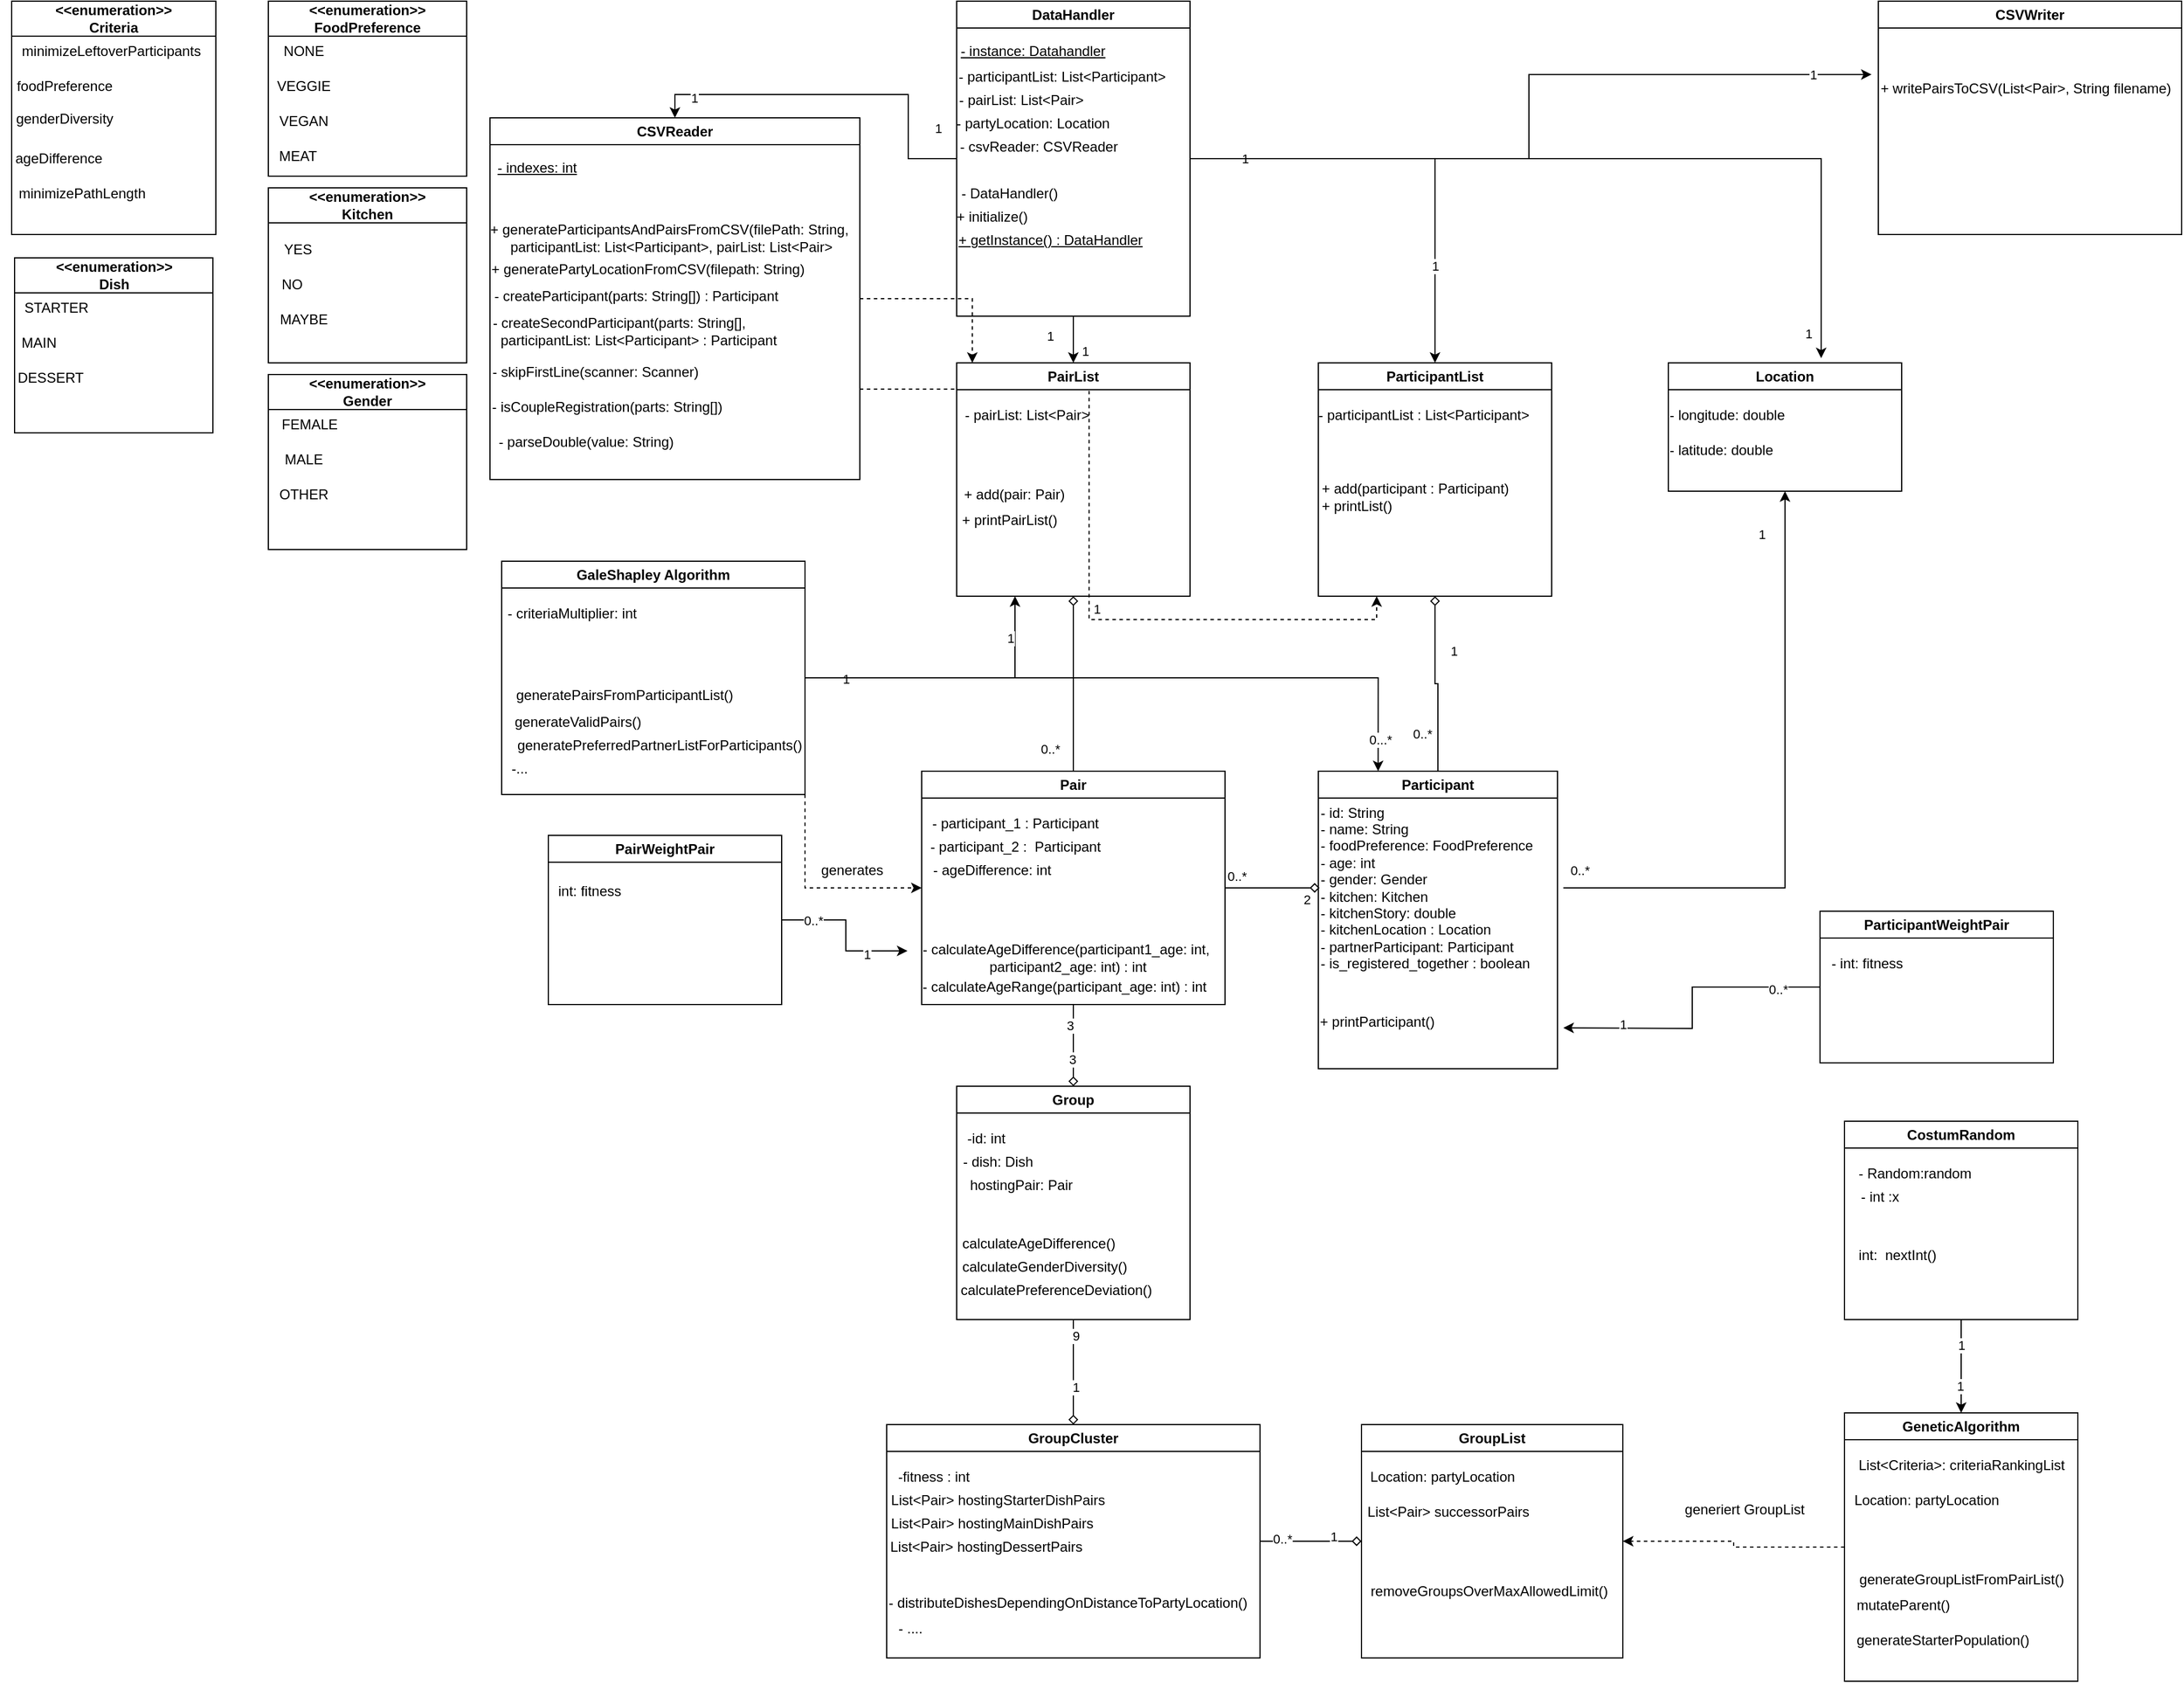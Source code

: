 <mxfile version="24.5.3" type="device">
  <diagram id="C5RBs43oDa-KdzZeNtuy" name="Page-1">
    <mxGraphModel dx="2049" dy="704" grid="1" gridSize="10" guides="1" tooltips="1" connect="1" arrows="1" fold="1" page="1" pageScale="1" pageWidth="827" pageHeight="1169" math="0" shadow="0">
      <root>
        <mxCell id="WIyWlLk6GJQsqaUBKTNV-0" />
        <mxCell id="WIyWlLk6GJQsqaUBKTNV-1" parent="WIyWlLk6GJQsqaUBKTNV-0" />
        <mxCell id="_ekgkGp87BAl5CXOvQ5F-0" value="&amp;lt;&amp;lt;enumeration&amp;gt;&amp;gt;&lt;div&gt;FoodPreference&lt;/div&gt;" style="swimlane;whiteSpace=wrap;html=1;startSize=30;" parent="WIyWlLk6GJQsqaUBKTNV-1" vertex="1">
          <mxGeometry x="-310" y="10" width="170" height="150" as="geometry" />
        </mxCell>
        <mxCell id="_ekgkGp87BAl5CXOvQ5F-3" value="NONE" style="text;html=1;align=center;verticalAlign=middle;resizable=0;points=[];autosize=1;strokeColor=none;fillColor=none;" parent="_ekgkGp87BAl5CXOvQ5F-0" vertex="1">
          <mxGeometry y="28" width="60" height="30" as="geometry" />
        </mxCell>
        <mxCell id="_ekgkGp87BAl5CXOvQ5F-4" value="VEGGIE" style="text;html=1;align=center;verticalAlign=middle;resizable=0;points=[];autosize=1;strokeColor=none;fillColor=none;" parent="_ekgkGp87BAl5CXOvQ5F-0" vertex="1">
          <mxGeometry x="-5" y="58" width="70" height="30" as="geometry" />
        </mxCell>
        <mxCell id="_ekgkGp87BAl5CXOvQ5F-5" value="VEGAN" style="text;html=1;align=center;verticalAlign=middle;resizable=0;points=[];autosize=1;strokeColor=none;fillColor=none;" parent="_ekgkGp87BAl5CXOvQ5F-0" vertex="1">
          <mxGeometry x="-5" y="88" width="70" height="30" as="geometry" />
        </mxCell>
        <mxCell id="_ekgkGp87BAl5CXOvQ5F-6" value="MEAT" style="text;html=1;align=center;verticalAlign=middle;resizable=0;points=[];autosize=1;strokeColor=none;fillColor=none;" parent="_ekgkGp87BAl5CXOvQ5F-0" vertex="1">
          <mxGeometry x="-5" y="118" width="60" height="30" as="geometry" />
        </mxCell>
        <mxCell id="_ekgkGp87BAl5CXOvQ5F-1" value="&amp;lt;&amp;lt;enumeration&amp;gt;&amp;gt;&lt;div&gt;Gender&lt;/div&gt;" style="swimlane;whiteSpace=wrap;html=1;startSize=30;" parent="WIyWlLk6GJQsqaUBKTNV-1" vertex="1">
          <mxGeometry x="-310" y="330" width="170" height="150" as="geometry" />
        </mxCell>
        <mxCell id="_ekgkGp87BAl5CXOvQ5F-7" value="FEMALE" style="text;html=1;align=center;verticalAlign=middle;resizable=0;points=[];autosize=1;strokeColor=none;fillColor=none;" parent="_ekgkGp87BAl5CXOvQ5F-1" vertex="1">
          <mxGeometry y="28" width="70" height="30" as="geometry" />
        </mxCell>
        <mxCell id="_ekgkGp87BAl5CXOvQ5F-8" value="MALE" style="text;html=1;align=center;verticalAlign=middle;resizable=0;points=[];autosize=1;strokeColor=none;fillColor=none;" parent="_ekgkGp87BAl5CXOvQ5F-1" vertex="1">
          <mxGeometry y="58" width="60" height="30" as="geometry" />
        </mxCell>
        <mxCell id="_ekgkGp87BAl5CXOvQ5F-9" value="OTHER" style="text;html=1;align=center;verticalAlign=middle;resizable=0;points=[];autosize=1;strokeColor=none;fillColor=none;" parent="_ekgkGp87BAl5CXOvQ5F-1" vertex="1">
          <mxGeometry x="-5" y="88" width="70" height="30" as="geometry" />
        </mxCell>
        <mxCell id="_ekgkGp87BAl5CXOvQ5F-2" value="&amp;lt;&amp;lt;enumeration&amp;gt;&amp;gt;&lt;div&gt;Kitchen&lt;/div&gt;" style="swimlane;whiteSpace=wrap;html=1;startSize=30;" parent="WIyWlLk6GJQsqaUBKTNV-1" vertex="1">
          <mxGeometry x="-310" y="170" width="170" height="150" as="geometry" />
        </mxCell>
        <mxCell id="_ekgkGp87BAl5CXOvQ5F-12" value="MAYBE" style="text;html=1;align=center;verticalAlign=middle;resizable=0;points=[];autosize=1;strokeColor=none;fillColor=none;" parent="_ekgkGp87BAl5CXOvQ5F-2" vertex="1">
          <mxGeometry y="98" width="60" height="30" as="geometry" />
        </mxCell>
        <mxCell id="_ekgkGp87BAl5CXOvQ5F-10" value="YES" style="text;html=1;align=center;verticalAlign=middle;resizable=0;points=[];autosize=1;strokeColor=none;fillColor=none;" parent="_ekgkGp87BAl5CXOvQ5F-2" vertex="1">
          <mxGeometry y="38" width="50" height="30" as="geometry" />
        </mxCell>
        <mxCell id="_ekgkGp87BAl5CXOvQ5F-11" value="NO" style="text;html=1;align=center;verticalAlign=middle;resizable=0;points=[];autosize=1;strokeColor=none;fillColor=none;" parent="_ekgkGp87BAl5CXOvQ5F-2" vertex="1">
          <mxGeometry y="68" width="40" height="30" as="geometry" />
        </mxCell>
        <mxCell id="_ekgkGp87BAl5CXOvQ5F-67" style="edgeStyle=orthogonalEdgeStyle;rounded=0;orthogonalLoop=1;jettySize=auto;html=1;" parent="WIyWlLk6GJQsqaUBKTNV-1" source="_ekgkGp87BAl5CXOvQ5F-13" target="_ekgkGp87BAl5CXOvQ5F-57" edge="1">
          <mxGeometry relative="1" as="geometry" />
        </mxCell>
        <mxCell id="_ekgkGp87BAl5CXOvQ5F-71" value="1" style="edgeLabel;html=1;align=center;verticalAlign=middle;resizable=0;points=[];" parent="_ekgkGp87BAl5CXOvQ5F-67" vertex="1" connectable="0">
          <mxGeometry x="-0.757" relative="1" as="geometry">
            <mxPoint as="offset" />
          </mxGeometry>
        </mxCell>
        <mxCell id="_ekgkGp87BAl5CXOvQ5F-72" value="1" style="edgeLabel;html=1;align=center;verticalAlign=middle;resizable=0;points=[];" parent="_ekgkGp87BAl5CXOvQ5F-67" vertex="1" connectable="0">
          <mxGeometry x="0.568" relative="1" as="geometry">
            <mxPoint as="offset" />
          </mxGeometry>
        </mxCell>
        <mxCell id="_ekgkGp87BAl5CXOvQ5F-68" style="edgeStyle=orthogonalEdgeStyle;rounded=0;orthogonalLoop=1;jettySize=auto;html=1;" parent="WIyWlLk6GJQsqaUBKTNV-1" source="_ekgkGp87BAl5CXOvQ5F-13" target="_ekgkGp87BAl5CXOvQ5F-49" edge="1">
          <mxGeometry relative="1" as="geometry" />
        </mxCell>
        <mxCell id="_ekgkGp87BAl5CXOvQ5F-69" value="1" style="edgeLabel;html=1;align=center;verticalAlign=middle;resizable=0;points=[];" parent="_ekgkGp87BAl5CXOvQ5F-68" vertex="1" connectable="0">
          <mxGeometry x="0.792" relative="1" as="geometry">
            <mxPoint x="10" y="-6" as="offset" />
          </mxGeometry>
        </mxCell>
        <mxCell id="_ekgkGp87BAl5CXOvQ5F-70" value="1" style="edgeLabel;html=1;align=center;verticalAlign=middle;resizable=0;points=[];" parent="_ekgkGp87BAl5CXOvQ5F-68" vertex="1" connectable="0">
          <mxGeometry x="-0.853" y="-1" relative="1" as="geometry">
            <mxPoint x="-19" y="14" as="offset" />
          </mxGeometry>
        </mxCell>
        <mxCell id="_ekgkGp87BAl5CXOvQ5F-13" value="DataHandler" style="swimlane;whiteSpace=wrap;html=1;swimlaneLine=1;" parent="WIyWlLk6GJQsqaUBKTNV-1" vertex="1">
          <mxGeometry x="280" y="10" width="200" height="270" as="geometry">
            <mxRectangle x="280" y="10" width="110" height="30" as="alternateBounds" />
          </mxGeometry>
        </mxCell>
        <mxCell id="_ekgkGp87BAl5CXOvQ5F-14" value="&lt;u&gt;- instance: Datahandler&lt;/u&gt;" style="text;html=1;align=center;verticalAlign=middle;resizable=0;points=[];autosize=1;strokeColor=none;fillColor=none;" parent="_ekgkGp87BAl5CXOvQ5F-13" vertex="1">
          <mxGeometry x="-10" y="28" width="150" height="30" as="geometry" />
        </mxCell>
        <mxCell id="_ekgkGp87BAl5CXOvQ5F-15" value="- participantList: List&amp;lt;Participant&amp;gt;" style="text;html=1;align=center;verticalAlign=middle;resizable=0;points=[];autosize=1;strokeColor=none;fillColor=none;" parent="_ekgkGp87BAl5CXOvQ5F-13" vertex="1">
          <mxGeometry x="-10" y="50" width="200" height="30" as="geometry" />
        </mxCell>
        <mxCell id="_ekgkGp87BAl5CXOvQ5F-16" value="- pairList: List&amp;lt;Pair&amp;gt;" style="text;html=1;align=center;verticalAlign=middle;resizable=0;points=[];autosize=1;strokeColor=none;fillColor=none;" parent="_ekgkGp87BAl5CXOvQ5F-13" vertex="1">
          <mxGeometry x="-10" y="70" width="130" height="30" as="geometry" />
        </mxCell>
        <mxCell id="_ekgkGp87BAl5CXOvQ5F-17" value="- partyLocation: Location" style="text;html=1;align=center;verticalAlign=middle;resizable=0;points=[];autosize=1;strokeColor=none;fillColor=none;" parent="_ekgkGp87BAl5CXOvQ5F-13" vertex="1">
          <mxGeometry x="-10" y="90" width="150" height="30" as="geometry" />
        </mxCell>
        <mxCell id="_ekgkGp87BAl5CXOvQ5F-18" value="- csvReader: CSVReader" style="text;html=1;align=center;verticalAlign=middle;resizable=0;points=[];autosize=1;strokeColor=none;fillColor=none;" parent="_ekgkGp87BAl5CXOvQ5F-13" vertex="1">
          <mxGeometry x="-10" y="110" width="160" height="30" as="geometry" />
        </mxCell>
        <mxCell id="_ekgkGp87BAl5CXOvQ5F-22" value="- DataHandler()" style="text;html=1;align=center;verticalAlign=middle;resizable=0;points=[];autosize=1;strokeColor=none;fillColor=none;" parent="_ekgkGp87BAl5CXOvQ5F-13" vertex="1">
          <mxGeometry x="-10" y="150" width="110" height="30" as="geometry" />
        </mxCell>
        <mxCell id="_ekgkGp87BAl5CXOvQ5F-23" value="+ initialize()" style="text;html=1;align=center;verticalAlign=middle;resizable=0;points=[];autosize=1;strokeColor=none;fillColor=none;" parent="_ekgkGp87BAl5CXOvQ5F-13" vertex="1">
          <mxGeometry x="-10" y="170" width="80" height="30" as="geometry" />
        </mxCell>
        <mxCell id="_ekgkGp87BAl5CXOvQ5F-24" value="&lt;u&gt;+ getInstance() : DataHandler&lt;/u&gt;" style="text;html=1;align=center;verticalAlign=middle;resizable=0;points=[];autosize=1;strokeColor=none;fillColor=none;" parent="_ekgkGp87BAl5CXOvQ5F-13" vertex="1">
          <mxGeometry x="-10" y="190" width="180" height="30" as="geometry" />
        </mxCell>
        <mxCell id="_ekgkGp87BAl5CXOvQ5F-102" style="edgeStyle=orthogonalEdgeStyle;rounded=0;orthogonalLoop=1;jettySize=auto;html=1;exitX=1;exitY=0.75;exitDx=0;exitDy=0;entryX=0.25;entryY=1;entryDx=0;entryDy=0;dashed=1;" parent="WIyWlLk6GJQsqaUBKTNV-1" source="_ekgkGp87BAl5CXOvQ5F-29" target="_ekgkGp87BAl5CXOvQ5F-57" edge="1">
          <mxGeometry relative="1" as="geometry" />
        </mxCell>
        <mxCell id="_ekgkGp87BAl5CXOvQ5F-29" value="CSVReader" style="swimlane;whiteSpace=wrap;html=1;" parent="WIyWlLk6GJQsqaUBKTNV-1" vertex="1">
          <mxGeometry x="-120" y="110" width="317" height="310" as="geometry" />
        </mxCell>
        <mxCell id="_ekgkGp87BAl5CXOvQ5F-30" value="&lt;u&gt;- indexes: int&lt;/u&gt;" style="text;html=1;align=center;verticalAlign=middle;resizable=0;points=[];autosize=1;strokeColor=none;fillColor=none;" parent="_ekgkGp87BAl5CXOvQ5F-29" vertex="1">
          <mxGeometry x="-5" y="28" width="90" height="30" as="geometry" />
        </mxCell>
        <mxCell id="_ekgkGp87BAl5CXOvQ5F-32" value="+ generateParticipantsAndPairsFromCSV(filePath: String,&amp;nbsp;&lt;div&gt;participantList: List&amp;lt;Participant&amp;gt;, pairList: List&amp;lt;Pair&amp;gt;&lt;/div&gt;" style="text;html=1;align=center;verticalAlign=middle;resizable=0;points=[];autosize=1;strokeColor=none;fillColor=none;" parent="_ekgkGp87BAl5CXOvQ5F-29" vertex="1">
          <mxGeometry x="-10" y="83" width="330" height="40" as="geometry" />
        </mxCell>
        <mxCell id="_ekgkGp87BAl5CXOvQ5F-33" value="+ generatePartyLocationFromCSV(filepath: String)" style="text;html=1;align=center;verticalAlign=middle;resizable=0;points=[];autosize=1;strokeColor=none;fillColor=none;" parent="_ekgkGp87BAl5CXOvQ5F-29" vertex="1">
          <mxGeometry x="-10" y="115" width="290" height="30" as="geometry" />
        </mxCell>
        <mxCell id="_ekgkGp87BAl5CXOvQ5F-34" value="- createParticipant(parts: String[]) : Participant" style="text;html=1;align=center;verticalAlign=middle;resizable=0;points=[];autosize=1;strokeColor=none;fillColor=none;" parent="_ekgkGp87BAl5CXOvQ5F-29" vertex="1">
          <mxGeometry x="-10" y="137.5" width="270" height="30" as="geometry" />
        </mxCell>
        <mxCell id="_ekgkGp87BAl5CXOvQ5F-35" value="- createSecondParticipant(parts: String[],&amp;nbsp;&lt;div&gt;&amp;nbsp; &amp;nbsp; &amp;nbsp; &amp;nbsp; &amp;nbsp;participantList: List&amp;lt;Participant&amp;gt; : Participant&lt;/div&gt;" style="text;html=1;align=center;verticalAlign=middle;resizable=0;points=[];autosize=1;strokeColor=none;fillColor=none;" parent="_ekgkGp87BAl5CXOvQ5F-29" vertex="1">
          <mxGeometry x="-33" y="162.5" width="290" height="40" as="geometry" />
        </mxCell>
        <mxCell id="_ekgkGp87BAl5CXOvQ5F-37" value="- skipFirstLine(scanner: Scanner)" style="text;html=1;align=center;verticalAlign=middle;resizable=0;points=[];autosize=1;strokeColor=none;fillColor=none;" parent="_ekgkGp87BAl5CXOvQ5F-29" vertex="1">
          <mxGeometry x="-10" y="202.5" width="200" height="30" as="geometry" />
        </mxCell>
        <mxCell id="_ekgkGp87BAl5CXOvQ5F-38" value="- isCoupleRegistration(parts: String[])" style="text;html=1;align=center;verticalAlign=middle;resizable=0;points=[];autosize=1;strokeColor=none;fillColor=none;" parent="_ekgkGp87BAl5CXOvQ5F-29" vertex="1">
          <mxGeometry x="-10" y="232.5" width="220" height="30" as="geometry" />
        </mxCell>
        <mxCell id="_ekgkGp87BAl5CXOvQ5F-39" value="- parseDouble(value: String)" style="text;html=1;align=center;verticalAlign=middle;resizable=0;points=[];autosize=1;strokeColor=none;fillColor=none;" parent="_ekgkGp87BAl5CXOvQ5F-29" vertex="1">
          <mxGeometry x="-3" y="262.5" width="170" height="30" as="geometry" />
        </mxCell>
        <mxCell id="_ekgkGp87BAl5CXOvQ5F-40" value="Location" style="swimlane;whiteSpace=wrap;html=1;" parent="WIyWlLk6GJQsqaUBKTNV-1" vertex="1">
          <mxGeometry x="890" y="320" width="200" height="110" as="geometry" />
        </mxCell>
        <mxCell id="_ekgkGp87BAl5CXOvQ5F-41" value="- longitude: double" style="text;html=1;align=center;verticalAlign=middle;resizable=0;points=[];autosize=1;strokeColor=none;fillColor=none;" parent="_ekgkGp87BAl5CXOvQ5F-40" vertex="1">
          <mxGeometry x="-10" y="30" width="120" height="30" as="geometry" />
        </mxCell>
        <mxCell id="_ekgkGp87BAl5CXOvQ5F-42" value="- latitude: double" style="text;html=1;align=center;verticalAlign=middle;resizable=0;points=[];autosize=1;strokeColor=none;fillColor=none;" parent="_ekgkGp87BAl5CXOvQ5F-40" vertex="1">
          <mxGeometry x="-10" y="60" width="110" height="30" as="geometry" />
        </mxCell>
        <mxCell id="_ekgkGp87BAl5CXOvQ5F-74" style="edgeStyle=orthogonalEdgeStyle;rounded=0;orthogonalLoop=1;jettySize=auto;html=1;endArrow=diamond;endFill=0;entryX=0.5;entryY=1;entryDx=0;entryDy=0;" parent="WIyWlLk6GJQsqaUBKTNV-1" source="_ekgkGp87BAl5CXOvQ5F-43" target="_ekgkGp87BAl5CXOvQ5F-49" edge="1">
          <mxGeometry relative="1" as="geometry">
            <mxPoint x="720" y="520" as="targetPoint" />
          </mxGeometry>
        </mxCell>
        <mxCell id="_ekgkGp87BAl5CXOvQ5F-77" value="0..*" style="edgeLabel;html=1;align=center;verticalAlign=middle;resizable=0;points=[];" parent="_ekgkGp87BAl5CXOvQ5F-74" vertex="1" connectable="0">
          <mxGeometry x="-0.457" relative="1" as="geometry">
            <mxPoint x="-20" y="21" as="offset" />
          </mxGeometry>
        </mxCell>
        <mxCell id="_ekgkGp87BAl5CXOvQ5F-78" value="1" style="edgeLabel;html=1;align=center;verticalAlign=middle;resizable=0;points=[];" parent="_ekgkGp87BAl5CXOvQ5F-74" vertex="1" connectable="0">
          <mxGeometry x="0.409" y="1" relative="1" as="geometry">
            <mxPoint x="21" y="-34" as="offset" />
          </mxGeometry>
        </mxCell>
        <mxCell id="wL7Daa5v15Yjwy9-JlTE-34" style="edgeStyle=orthogonalEdgeStyle;rounded=0;orthogonalLoop=1;jettySize=auto;html=1;endArrow=diamond;endFill=0;" parent="WIyWlLk6GJQsqaUBKTNV-1" source="_ekgkGp87BAl5CXOvQ5F-43" target="wL7Daa5v15Yjwy9-JlTE-29" edge="1">
          <mxGeometry relative="1" as="geometry" />
        </mxCell>
        <mxCell id="wL7Daa5v15Yjwy9-JlTE-35" value="3" style="edgeLabel;html=1;align=center;verticalAlign=middle;resizable=0;points=[];" parent="wL7Daa5v15Yjwy9-JlTE-34" vertex="1" connectable="0">
          <mxGeometry x="0.326" y="-1" relative="1" as="geometry">
            <mxPoint as="offset" />
          </mxGeometry>
        </mxCell>
        <mxCell id="wL7Daa5v15Yjwy9-JlTE-36" value="3" style="edgeLabel;html=1;align=center;verticalAlign=middle;resizable=0;points=[];" parent="wL7Daa5v15Yjwy9-JlTE-34" vertex="1" connectable="0">
          <mxGeometry x="-0.499" y="-3" relative="1" as="geometry">
            <mxPoint as="offset" />
          </mxGeometry>
        </mxCell>
        <mxCell id="_ekgkGp87BAl5CXOvQ5F-43" value="Pair" style="swimlane;whiteSpace=wrap;html=1;" parent="WIyWlLk6GJQsqaUBKTNV-1" vertex="1">
          <mxGeometry x="250" y="670" width="260" height="200" as="geometry" />
        </mxCell>
        <mxCell id="_ekgkGp87BAl5CXOvQ5F-44" value="&lt;div&gt;&lt;span style=&quot;background-color: initial;&quot;&gt;- ageDifference: int&lt;/span&gt;&lt;br&gt;&lt;/div&gt;" style="text;html=1;align=center;verticalAlign=middle;resizable=0;points=[];autosize=1;strokeColor=none;fillColor=none;" parent="_ekgkGp87BAl5CXOvQ5F-43" vertex="1">
          <mxGeometry y="70" width="120" height="30" as="geometry" />
        </mxCell>
        <mxCell id="_ekgkGp87BAl5CXOvQ5F-45" value="- calculateAgeDifference(participant1_age: int,&amp;nbsp;&lt;div&gt;participant2_age: int) : int&lt;/div&gt;" style="text;html=1;align=center;verticalAlign=middle;resizable=0;points=[];autosize=1;strokeColor=none;fillColor=none;" parent="_ekgkGp87BAl5CXOvQ5F-43" vertex="1">
          <mxGeometry x="-10" y="140" width="270" height="40" as="geometry" />
        </mxCell>
        <mxCell id="_ekgkGp87BAl5CXOvQ5F-46" value="- calculateAgeRange(participant_age: int) : int" style="text;html=1;align=center;verticalAlign=middle;resizable=0;points=[];autosize=1;strokeColor=none;fillColor=none;" parent="_ekgkGp87BAl5CXOvQ5F-43" vertex="1">
          <mxGeometry x="-13" y="170" width="270" height="30" as="geometry" />
        </mxCell>
        <mxCell id="_ekgkGp87BAl5CXOvQ5F-47" value="- participant_1 : Participant" style="text;html=1;align=center;verticalAlign=middle;resizable=0;points=[];autosize=1;strokeColor=none;fillColor=none;" parent="_ekgkGp87BAl5CXOvQ5F-43" vertex="1">
          <mxGeometry x="-5" y="30" width="170" height="30" as="geometry" />
        </mxCell>
        <mxCell id="_ekgkGp87BAl5CXOvQ5F-48" value="- participant_2 :&amp;nbsp; Participant" style="text;html=1;align=center;verticalAlign=middle;resizable=0;points=[];autosize=1;strokeColor=none;fillColor=none;" parent="_ekgkGp87BAl5CXOvQ5F-43" vertex="1">
          <mxGeometry x="-5" y="50" width="170" height="30" as="geometry" />
        </mxCell>
        <mxCell id="_ekgkGp87BAl5CXOvQ5F-49" value="PairList" style="swimlane;whiteSpace=wrap;html=1;" parent="WIyWlLk6GJQsqaUBKTNV-1" vertex="1">
          <mxGeometry x="280" y="320" width="200" height="200" as="geometry" />
        </mxCell>
        <mxCell id="_ekgkGp87BAl5CXOvQ5F-50" value="- pairList: List&amp;lt;Pair&amp;gt;" style="text;html=1;align=center;verticalAlign=middle;resizable=0;points=[];autosize=1;strokeColor=none;fillColor=none;" parent="_ekgkGp87BAl5CXOvQ5F-49" vertex="1">
          <mxGeometry x="-5" y="30" width="130" height="30" as="geometry" />
        </mxCell>
        <mxCell id="_ekgkGp87BAl5CXOvQ5F-51" value="+ add(pair: Pair)" style="text;html=1;align=center;verticalAlign=middle;resizable=0;points=[];autosize=1;strokeColor=none;fillColor=none;" parent="_ekgkGp87BAl5CXOvQ5F-49" vertex="1">
          <mxGeometry x="-6" y="98" width="110" height="30" as="geometry" />
        </mxCell>
        <mxCell id="_ekgkGp87BAl5CXOvQ5F-52" value="+ printPairList()" style="text;html=1;align=center;verticalAlign=middle;resizable=0;points=[];autosize=1;strokeColor=none;fillColor=none;" parent="_ekgkGp87BAl5CXOvQ5F-49" vertex="1">
          <mxGeometry x="-10" y="120" width="110" height="30" as="geometry" />
        </mxCell>
        <mxCell id="_ekgkGp87BAl5CXOvQ5F-73" style="edgeStyle=orthogonalEdgeStyle;rounded=0;orthogonalLoop=1;jettySize=auto;html=1;entryX=0.5;entryY=1;entryDx=0;entryDy=0;endArrow=diamond;endFill=0;" parent="WIyWlLk6GJQsqaUBKTNV-1" source="_ekgkGp87BAl5CXOvQ5F-54" target="_ekgkGp87BAl5CXOvQ5F-57" edge="1">
          <mxGeometry relative="1" as="geometry" />
        </mxCell>
        <mxCell id="_ekgkGp87BAl5CXOvQ5F-75" value="0..*" style="edgeLabel;html=1;align=center;verticalAlign=middle;resizable=0;points=[];" parent="_ekgkGp87BAl5CXOvQ5F-73" vertex="1" connectable="0">
          <mxGeometry x="-0.55" y="1" relative="1" as="geometry">
            <mxPoint x="-13" y="2" as="offset" />
          </mxGeometry>
        </mxCell>
        <mxCell id="_ekgkGp87BAl5CXOvQ5F-76" value="1" style="edgeLabel;html=1;align=center;verticalAlign=middle;resizable=0;points=[];" parent="_ekgkGp87BAl5CXOvQ5F-73" vertex="1" connectable="0">
          <mxGeometry x="0.35" y="-2" relative="1" as="geometry">
            <mxPoint x="14" y="-3" as="offset" />
          </mxGeometry>
        </mxCell>
        <mxCell id="_ekgkGp87BAl5CXOvQ5F-54" value="Participant" style="swimlane;whiteSpace=wrap;html=1;startSize=23;" parent="WIyWlLk6GJQsqaUBKTNV-1" vertex="1">
          <mxGeometry x="590" y="670" width="205" height="255" as="geometry" />
        </mxCell>
        <mxCell id="_ekgkGp87BAl5CXOvQ5F-56" value="+ printParticipant()" style="text;html=1;align=center;verticalAlign=middle;resizable=0;points=[];autosize=1;strokeColor=none;fillColor=none;" parent="_ekgkGp87BAl5CXOvQ5F-54" vertex="1">
          <mxGeometry x="-10" y="200" width="120" height="30" as="geometry" />
        </mxCell>
        <mxCell id="_ekgkGp87BAl5CXOvQ5F-55" value="- id: String&lt;div&gt;- name: String&lt;/div&gt;&lt;div&gt;- foodPreference: FoodPreference&lt;/div&gt;&lt;div&gt;- age: int&lt;/div&gt;&lt;div&gt;- gender: Gender&lt;/div&gt;&lt;div&gt;- kitchen: Kitchen&lt;/div&gt;&lt;div&gt;- kitchenStory: double&lt;/div&gt;&lt;div&gt;- kitchenLocation : Location&lt;/div&gt;&lt;div&gt;- partnerParticipant: Participant&lt;/div&gt;&lt;div&gt;- is_registered_together : boolean&lt;/div&gt;" style="text;html=1;align=left;verticalAlign=middle;resizable=0;points=[];autosize=1;strokeColor=none;fillColor=none;" parent="_ekgkGp87BAl5CXOvQ5F-54" vertex="1">
          <mxGeometry y="20" width="210" height="160" as="geometry" />
        </mxCell>
        <mxCell id="_ekgkGp87BAl5CXOvQ5F-57" value="ParticipantList" style="swimlane;whiteSpace=wrap;html=1;startSize=23;" parent="WIyWlLk6GJQsqaUBKTNV-1" vertex="1">
          <mxGeometry x="590" y="320" width="200" height="200" as="geometry" />
        </mxCell>
        <mxCell id="_ekgkGp87BAl5CXOvQ5F-58" value="- participantList : List&amp;lt;Participant&amp;gt;" style="text;html=1;align=center;verticalAlign=middle;resizable=0;points=[];autosize=1;strokeColor=none;fillColor=none;" parent="_ekgkGp87BAl5CXOvQ5F-57" vertex="1">
          <mxGeometry x="-10" y="30" width="200" height="30" as="geometry" />
        </mxCell>
        <mxCell id="_ekgkGp87BAl5CXOvQ5F-60" value="+ add(participant : Participant)&lt;div&gt;+ printList()&lt;/div&gt;" style="text;html=1;align=left;verticalAlign=middle;resizable=0;points=[];autosize=1;strokeColor=none;fillColor=none;" parent="_ekgkGp87BAl5CXOvQ5F-57" vertex="1">
          <mxGeometry x="1" y="95" width="180" height="40" as="geometry" />
        </mxCell>
        <mxCell id="_ekgkGp87BAl5CXOvQ5F-61" style="edgeStyle=orthogonalEdgeStyle;rounded=0;orthogonalLoop=1;jettySize=auto;html=1;entryX=0.5;entryY=0;entryDx=0;entryDy=0;" parent="WIyWlLk6GJQsqaUBKTNV-1" source="_ekgkGp87BAl5CXOvQ5F-13" target="_ekgkGp87BAl5CXOvQ5F-29" edge="1">
          <mxGeometry relative="1" as="geometry">
            <mxPoint x="70" y="290" as="targetPoint" />
          </mxGeometry>
        </mxCell>
        <mxCell id="_ekgkGp87BAl5CXOvQ5F-62" value="1" style="edgeLabel;html=1;align=center;verticalAlign=middle;resizable=0;points=[];" parent="_ekgkGp87BAl5CXOvQ5F-61" vertex="1" connectable="0">
          <mxGeometry x="-0.678" y="2" relative="1" as="geometry">
            <mxPoint x="27" y="-17" as="offset" />
          </mxGeometry>
        </mxCell>
        <mxCell id="_ekgkGp87BAl5CXOvQ5F-63" value="1" style="edgeLabel;html=1;align=center;verticalAlign=middle;resizable=0;points=[];" parent="_ekgkGp87BAl5CXOvQ5F-61" vertex="1" connectable="0">
          <mxGeometry x="0.814" y="3" relative="1" as="geometry">
            <mxPoint x="7" as="offset" />
          </mxGeometry>
        </mxCell>
        <mxCell id="_ekgkGp87BAl5CXOvQ5F-80" style="edgeStyle=orthogonalEdgeStyle;rounded=0;orthogonalLoop=1;jettySize=auto;html=1;exitX=1;exitY=0.5;exitDx=0;exitDy=0;entryX=0.655;entryY=-0.036;entryDx=0;entryDy=0;entryPerimeter=0;" parent="WIyWlLk6GJQsqaUBKTNV-1" source="_ekgkGp87BAl5CXOvQ5F-13" target="_ekgkGp87BAl5CXOvQ5F-40" edge="1">
          <mxGeometry relative="1" as="geometry" />
        </mxCell>
        <mxCell id="_ekgkGp87BAl5CXOvQ5F-81" value="1" style="edgeLabel;html=1;align=center;verticalAlign=middle;resizable=0;points=[];" parent="_ekgkGp87BAl5CXOvQ5F-80" vertex="1" connectable="0">
          <mxGeometry x="0.939" y="-1" relative="1" as="geometry">
            <mxPoint x="-10" as="offset" />
          </mxGeometry>
        </mxCell>
        <mxCell id="_ekgkGp87BAl5CXOvQ5F-85" style="edgeStyle=orthogonalEdgeStyle;rounded=0;orthogonalLoop=1;jettySize=auto;html=1;entryX=0.5;entryY=1;entryDx=0;entryDy=0;" parent="WIyWlLk6GJQsqaUBKTNV-1" source="_ekgkGp87BAl5CXOvQ5F-55" target="_ekgkGp87BAl5CXOvQ5F-40" edge="1">
          <mxGeometry relative="1" as="geometry" />
        </mxCell>
        <mxCell id="_ekgkGp87BAl5CXOvQ5F-86" value="1" style="edgeLabel;html=1;align=center;verticalAlign=middle;resizable=0;points=[];" parent="_ekgkGp87BAl5CXOvQ5F-85" vertex="1" connectable="0">
          <mxGeometry x="0.811" relative="1" as="geometry">
            <mxPoint x="-20" y="-13" as="offset" />
          </mxGeometry>
        </mxCell>
        <mxCell id="_ekgkGp87BAl5CXOvQ5F-87" value="0..*" style="edgeLabel;html=1;align=center;verticalAlign=middle;resizable=0;points=[];" parent="_ekgkGp87BAl5CXOvQ5F-85" vertex="1" connectable="0">
          <mxGeometry x="-0.908" y="-1" relative="1" as="geometry">
            <mxPoint x="-11" y="-16" as="offset" />
          </mxGeometry>
        </mxCell>
        <mxCell id="_ekgkGp87BAl5CXOvQ5F-92" style="edgeStyle=orthogonalEdgeStyle;rounded=0;orthogonalLoop=1;jettySize=auto;html=1;entryX=0.005;entryY=0.5;entryDx=0;entryDy=0;entryPerimeter=0;endArrow=diamond;endFill=0;" parent="WIyWlLk6GJQsqaUBKTNV-1" source="_ekgkGp87BAl5CXOvQ5F-43" target="_ekgkGp87BAl5CXOvQ5F-55" edge="1">
          <mxGeometry relative="1" as="geometry" />
        </mxCell>
        <mxCell id="_ekgkGp87BAl5CXOvQ5F-93" value="2" style="edgeLabel;html=1;align=center;verticalAlign=middle;resizable=0;points=[];" parent="_ekgkGp87BAl5CXOvQ5F-92" vertex="1" connectable="0">
          <mxGeometry x="0.036" y="-1" relative="1" as="geometry">
            <mxPoint x="28" y="9" as="offset" />
          </mxGeometry>
        </mxCell>
        <mxCell id="_ekgkGp87BAl5CXOvQ5F-94" value="0..*" style="edgeLabel;html=1;align=center;verticalAlign=middle;resizable=0;points=[];" parent="_ekgkGp87BAl5CXOvQ5F-92" vertex="1" connectable="0">
          <mxGeometry x="-0.087" y="2" relative="1" as="geometry">
            <mxPoint x="-27" y="-8" as="offset" />
          </mxGeometry>
        </mxCell>
        <mxCell id="_ekgkGp87BAl5CXOvQ5F-104" style="edgeStyle=orthogonalEdgeStyle;rounded=0;orthogonalLoop=1;jettySize=auto;html=1;entryX=0.067;entryY=0;entryDx=0;entryDy=0;entryPerimeter=0;dashed=1;" parent="WIyWlLk6GJQsqaUBKTNV-1" source="_ekgkGp87BAl5CXOvQ5F-29" target="_ekgkGp87BAl5CXOvQ5F-49" edge="1">
          <mxGeometry relative="1" as="geometry" />
        </mxCell>
        <mxCell id="wL7Daa5v15Yjwy9-JlTE-0" value="&amp;lt;&amp;lt;enumeration&amp;gt;&amp;gt;&lt;div&gt;Criteria&lt;/div&gt;" style="swimlane;whiteSpace=wrap;html=1;startSize=30;" parent="WIyWlLk6GJQsqaUBKTNV-1" vertex="1">
          <mxGeometry x="-530" y="10" width="175" height="200" as="geometry" />
        </mxCell>
        <mxCell id="wL7Daa5v15Yjwy9-JlTE-4" value="minimizeLeftoverParticipants" style="text;html=1;align=center;verticalAlign=middle;resizable=0;points=[];autosize=1;strokeColor=none;fillColor=none;" parent="wL7Daa5v15Yjwy9-JlTE-0" vertex="1">
          <mxGeometry x="-5" y="28" width="180" height="30" as="geometry" />
        </mxCell>
        <mxCell id="wL7Daa5v15Yjwy9-JlTE-5" value="foodPreference" style="text;html=1;align=center;verticalAlign=middle;resizable=0;points=[];autosize=1;strokeColor=none;fillColor=none;" parent="wL7Daa5v15Yjwy9-JlTE-0" vertex="1">
          <mxGeometry x="-10" y="58" width="110" height="30" as="geometry" />
        </mxCell>
        <mxCell id="wL7Daa5v15Yjwy9-JlTE-6" value="genderDiversity&lt;div&gt;&lt;br&gt;&lt;/div&gt;" style="text;html=1;align=center;verticalAlign=middle;resizable=0;points=[];autosize=1;strokeColor=none;fillColor=none;" parent="wL7Daa5v15Yjwy9-JlTE-0" vertex="1">
          <mxGeometry x="-10" y="88" width="110" height="40" as="geometry" />
        </mxCell>
        <mxCell id="wL7Daa5v15Yjwy9-JlTE-7" value="ageDifference" style="text;html=1;align=center;verticalAlign=middle;resizable=0;points=[];autosize=1;strokeColor=none;fillColor=none;" parent="wL7Daa5v15Yjwy9-JlTE-0" vertex="1">
          <mxGeometry x="-10" y="120" width="100" height="30" as="geometry" />
        </mxCell>
        <mxCell id="wL7Daa5v15Yjwy9-JlTE-8" value="minimizePathLength" style="text;html=1;align=center;verticalAlign=middle;resizable=0;points=[];autosize=1;strokeColor=none;fillColor=none;" parent="wL7Daa5v15Yjwy9-JlTE-0" vertex="1">
          <mxGeometry x="-5" y="150" width="130" height="30" as="geometry" />
        </mxCell>
        <mxCell id="wL7Daa5v15Yjwy9-JlTE-9" value="&amp;lt;&amp;lt;enumeration&amp;gt;&amp;gt;&lt;div&gt;Dish&lt;/div&gt;" style="swimlane;whiteSpace=wrap;html=1;startSize=30;" parent="WIyWlLk6GJQsqaUBKTNV-1" vertex="1">
          <mxGeometry x="-527.5" y="230" width="170" height="150" as="geometry" />
        </mxCell>
        <mxCell id="wL7Daa5v15Yjwy9-JlTE-10" value="STARTER" style="text;html=1;align=center;verticalAlign=middle;resizable=0;points=[];autosize=1;strokeColor=none;fillColor=none;" parent="wL7Daa5v15Yjwy9-JlTE-9" vertex="1">
          <mxGeometry x="-5" y="28" width="80" height="30" as="geometry" />
        </mxCell>
        <mxCell id="wL7Daa5v15Yjwy9-JlTE-11" value="MAIN" style="text;html=1;align=center;verticalAlign=middle;resizable=0;points=[];autosize=1;strokeColor=none;fillColor=none;" parent="wL7Daa5v15Yjwy9-JlTE-9" vertex="1">
          <mxGeometry x="-5" y="58" width="50" height="30" as="geometry" />
        </mxCell>
        <mxCell id="wL7Daa5v15Yjwy9-JlTE-12" value="DESSERT" style="text;html=1;align=center;verticalAlign=middle;resizable=0;points=[];autosize=1;strokeColor=none;fillColor=none;" parent="wL7Daa5v15Yjwy9-JlTE-9" vertex="1">
          <mxGeometry x="-10" y="88" width="80" height="30" as="geometry" />
        </mxCell>
        <mxCell id="wL7Daa5v15Yjwy9-JlTE-23" style="edgeStyle=orthogonalEdgeStyle;rounded=0;orthogonalLoop=1;jettySize=auto;html=1;entryX=0.25;entryY=1;entryDx=0;entryDy=0;" parent="WIyWlLk6GJQsqaUBKTNV-1" source="wL7Daa5v15Yjwy9-JlTE-13" target="_ekgkGp87BAl5CXOvQ5F-49" edge="1">
          <mxGeometry relative="1" as="geometry" />
        </mxCell>
        <mxCell id="wL7Daa5v15Yjwy9-JlTE-24" value="1" style="edgeLabel;html=1;align=center;verticalAlign=middle;resizable=0;points=[];" parent="wL7Daa5v15Yjwy9-JlTE-23" vertex="1" connectable="0">
          <mxGeometry x="0.723" y="4" relative="1" as="geometry">
            <mxPoint y="1" as="offset" />
          </mxGeometry>
        </mxCell>
        <mxCell id="wL7Daa5v15Yjwy9-JlTE-25" value="1" style="edgeLabel;html=1;align=center;verticalAlign=middle;resizable=0;points=[];" parent="wL7Daa5v15Yjwy9-JlTE-23" vertex="1" connectable="0">
          <mxGeometry x="-0.725" y="-1" relative="1" as="geometry">
            <mxPoint as="offset" />
          </mxGeometry>
        </mxCell>
        <mxCell id="wL7Daa5v15Yjwy9-JlTE-27" style="edgeStyle=orthogonalEdgeStyle;rounded=0;orthogonalLoop=1;jettySize=auto;html=1;entryX=0.25;entryY=0;entryDx=0;entryDy=0;" parent="WIyWlLk6GJQsqaUBKTNV-1" source="wL7Daa5v15Yjwy9-JlTE-13" target="_ekgkGp87BAl5CXOvQ5F-54" edge="1">
          <mxGeometry relative="1" as="geometry" />
        </mxCell>
        <mxCell id="wL7Daa5v15Yjwy9-JlTE-28" value="0...*" style="edgeLabel;html=1;align=center;verticalAlign=middle;resizable=0;points=[];" parent="wL7Daa5v15Yjwy9-JlTE-27" vertex="1" connectable="0">
          <mxGeometry x="0.904" y="1" relative="1" as="geometry">
            <mxPoint as="offset" />
          </mxGeometry>
        </mxCell>
        <mxCell id="wL7Daa5v15Yjwy9-JlTE-84" style="edgeStyle=orthogonalEdgeStyle;rounded=0;orthogonalLoop=1;jettySize=auto;html=1;exitX=1;exitY=1;exitDx=0;exitDy=0;entryX=0;entryY=0.5;entryDx=0;entryDy=0;dashed=1;" parent="WIyWlLk6GJQsqaUBKTNV-1" source="wL7Daa5v15Yjwy9-JlTE-13" target="_ekgkGp87BAl5CXOvQ5F-43" edge="1">
          <mxGeometry relative="1" as="geometry" />
        </mxCell>
        <mxCell id="wL7Daa5v15Yjwy9-JlTE-13" value="GaleShapley Algorithm" style="swimlane;whiteSpace=wrap;html=1;" parent="WIyWlLk6GJQsqaUBKTNV-1" vertex="1">
          <mxGeometry x="-110" y="490" width="260" height="200" as="geometry" />
        </mxCell>
        <mxCell id="wL7Daa5v15Yjwy9-JlTE-14" value="&lt;div&gt;&lt;br&gt;&lt;/div&gt;" style="text;html=1;align=center;verticalAlign=middle;resizable=0;points=[];autosize=1;strokeColor=none;fillColor=none;" parent="wL7Daa5v15Yjwy9-JlTE-13" vertex="1">
          <mxGeometry x="50" y="70" width="20" height="30" as="geometry" />
        </mxCell>
        <mxCell id="wL7Daa5v15Yjwy9-JlTE-17" value="- criteriaMultiplier: int" style="text;html=1;align=center;verticalAlign=middle;resizable=0;points=[];autosize=1;strokeColor=none;fillColor=none;" parent="wL7Daa5v15Yjwy9-JlTE-13" vertex="1">
          <mxGeometry x="-5" y="30" width="130" height="30" as="geometry" />
        </mxCell>
        <mxCell id="wL7Daa5v15Yjwy9-JlTE-19" value="generatePairsFromParticipantList()" style="text;html=1;align=center;verticalAlign=middle;resizable=0;points=[];autosize=1;strokeColor=none;fillColor=none;" parent="wL7Daa5v15Yjwy9-JlTE-13" vertex="1">
          <mxGeometry y="100" width="210" height="30" as="geometry" />
        </mxCell>
        <mxCell id="wL7Daa5v15Yjwy9-JlTE-20" value="generateValidPairs()" style="text;html=1;align=center;verticalAlign=middle;resizable=0;points=[];autosize=1;strokeColor=none;fillColor=none;" parent="wL7Daa5v15Yjwy9-JlTE-13" vertex="1">
          <mxGeometry y="122.5" width="130" height="30" as="geometry" />
        </mxCell>
        <mxCell id="wL7Daa5v15Yjwy9-JlTE-21" value="generatePreferredPartnerListForParticipants()" style="text;html=1;align=center;verticalAlign=middle;resizable=0;points=[];autosize=1;strokeColor=none;fillColor=none;" parent="wL7Daa5v15Yjwy9-JlTE-13" vertex="1">
          <mxGeometry y="142.5" width="270" height="30" as="geometry" />
        </mxCell>
        <mxCell id="wL7Daa5v15Yjwy9-JlTE-22" value="-..." style="text;html=1;align=center;verticalAlign=middle;resizable=0;points=[];autosize=1;strokeColor=none;fillColor=none;" parent="wL7Daa5v15Yjwy9-JlTE-13" vertex="1">
          <mxGeometry x="-5" y="162.5" width="40" height="30" as="geometry" />
        </mxCell>
        <mxCell id="wL7Daa5v15Yjwy9-JlTE-39" style="edgeStyle=orthogonalEdgeStyle;rounded=0;orthogonalLoop=1;jettySize=auto;html=1;entryX=0.5;entryY=0;entryDx=0;entryDy=0;endArrow=diamond;endFill=0;" parent="WIyWlLk6GJQsqaUBKTNV-1" source="wL7Daa5v15Yjwy9-JlTE-29" target="wL7Daa5v15Yjwy9-JlTE-37" edge="1">
          <mxGeometry relative="1" as="geometry" />
        </mxCell>
        <mxCell id="wL7Daa5v15Yjwy9-JlTE-43" value="1" style="edgeLabel;html=1;align=center;verticalAlign=middle;resizable=0;points=[];" parent="wL7Daa5v15Yjwy9-JlTE-39" vertex="1" connectable="0">
          <mxGeometry x="0.298" y="2" relative="1" as="geometry">
            <mxPoint y="-1" as="offset" />
          </mxGeometry>
        </mxCell>
        <mxCell id="wL7Daa5v15Yjwy9-JlTE-44" value="9" style="edgeLabel;html=1;align=center;verticalAlign=middle;resizable=0;points=[];" parent="wL7Daa5v15Yjwy9-JlTE-39" vertex="1" connectable="0">
          <mxGeometry x="-0.664" y="2" relative="1" as="geometry">
            <mxPoint y="-1" as="offset" />
          </mxGeometry>
        </mxCell>
        <mxCell id="wL7Daa5v15Yjwy9-JlTE-29" value="Group" style="swimlane;whiteSpace=wrap;html=1;" parent="WIyWlLk6GJQsqaUBKTNV-1" vertex="1">
          <mxGeometry x="280" y="940" width="200" height="200" as="geometry" />
        </mxCell>
        <mxCell id="wL7Daa5v15Yjwy9-JlTE-30" value="-id: int" style="text;html=1;align=center;verticalAlign=middle;resizable=0;points=[];autosize=1;strokeColor=none;fillColor=none;" parent="wL7Daa5v15Yjwy9-JlTE-29" vertex="1">
          <mxGeometry x="-5" y="30" width="60" height="30" as="geometry" />
        </mxCell>
        <mxCell id="wL7Daa5v15Yjwy9-JlTE-31" value="- dish: Dish" style="text;html=1;align=center;verticalAlign=middle;resizable=0;points=[];autosize=1;strokeColor=none;fillColor=none;" parent="wL7Daa5v15Yjwy9-JlTE-29" vertex="1">
          <mxGeometry x="-5" y="50" width="80" height="30" as="geometry" />
        </mxCell>
        <mxCell id="wL7Daa5v15Yjwy9-JlTE-32" value="hostingPair: Pair" style="text;html=1;align=center;verticalAlign=middle;resizable=0;points=[];autosize=1;strokeColor=none;fillColor=none;" parent="wL7Daa5v15Yjwy9-JlTE-29" vertex="1">
          <mxGeometry y="70" width="110" height="30" as="geometry" />
        </mxCell>
        <mxCell id="wL7Daa5v15Yjwy9-JlTE-40" value="calculateAgeDifference()" style="text;html=1;align=center;verticalAlign=middle;resizable=0;points=[];autosize=1;strokeColor=none;fillColor=none;" parent="wL7Daa5v15Yjwy9-JlTE-29" vertex="1">
          <mxGeometry x="-5" y="120" width="150" height="30" as="geometry" />
        </mxCell>
        <mxCell id="wL7Daa5v15Yjwy9-JlTE-41" value="calculateGenderDiversity()" style="text;html=1;align=center;verticalAlign=middle;resizable=0;points=[];autosize=1;strokeColor=none;fillColor=none;" parent="wL7Daa5v15Yjwy9-JlTE-29" vertex="1">
          <mxGeometry x="-5" y="140" width="160" height="30" as="geometry" />
        </mxCell>
        <mxCell id="wL7Daa5v15Yjwy9-JlTE-42" value="calculatePreferenceDeviation()" style="text;html=1;align=center;verticalAlign=middle;resizable=0;points=[];autosize=1;strokeColor=none;fillColor=none;" parent="wL7Daa5v15Yjwy9-JlTE-29" vertex="1">
          <mxGeometry x="-10" y="160" width="190" height="30" as="geometry" />
        </mxCell>
        <mxCell id="wL7Daa5v15Yjwy9-JlTE-54" style="edgeStyle=orthogonalEdgeStyle;rounded=0;orthogonalLoop=1;jettySize=auto;html=1;entryX=0;entryY=0.5;entryDx=0;entryDy=0;endArrow=diamond;endFill=0;" parent="WIyWlLk6GJQsqaUBKTNV-1" source="wL7Daa5v15Yjwy9-JlTE-37" target="wL7Daa5v15Yjwy9-JlTE-51" edge="1">
          <mxGeometry relative="1" as="geometry" />
        </mxCell>
        <mxCell id="wL7Daa5v15Yjwy9-JlTE-55" value="0..*" style="edgeLabel;html=1;align=center;verticalAlign=middle;resizable=0;points=[];" parent="wL7Daa5v15Yjwy9-JlTE-54" vertex="1" connectable="0">
          <mxGeometry x="-0.553" y="2" relative="1" as="geometry">
            <mxPoint x="-1" as="offset" />
          </mxGeometry>
        </mxCell>
        <mxCell id="wL7Daa5v15Yjwy9-JlTE-56" value="1" style="edgeLabel;html=1;align=center;verticalAlign=middle;resizable=0;points=[];" parent="wL7Daa5v15Yjwy9-JlTE-54" vertex="1" connectable="0">
          <mxGeometry x="0.469" y="4" relative="1" as="geometry">
            <mxPoint x="-1" as="offset" />
          </mxGeometry>
        </mxCell>
        <mxCell id="wL7Daa5v15Yjwy9-JlTE-37" value="GroupCluster" style="swimlane;whiteSpace=wrap;html=1;" parent="WIyWlLk6GJQsqaUBKTNV-1" vertex="1">
          <mxGeometry x="220" y="1230" width="320" height="200" as="geometry" />
        </mxCell>
        <mxCell id="wL7Daa5v15Yjwy9-JlTE-45" value="-fitness : int" style="text;html=1;align=center;verticalAlign=middle;resizable=0;points=[];autosize=1;strokeColor=none;fillColor=none;" parent="wL7Daa5v15Yjwy9-JlTE-37" vertex="1">
          <mxGeometry y="30" width="80" height="30" as="geometry" />
        </mxCell>
        <mxCell id="wL7Daa5v15Yjwy9-JlTE-46" value="List&amp;lt;Pair&amp;gt; hostingStarterDishPairs" style="text;html=1;align=center;verticalAlign=middle;resizable=0;points=[];autosize=1;strokeColor=none;fillColor=none;" parent="wL7Daa5v15Yjwy9-JlTE-37" vertex="1">
          <mxGeometry x="-10" y="50" width="210" height="30" as="geometry" />
        </mxCell>
        <mxCell id="wL7Daa5v15Yjwy9-JlTE-47" value="List&amp;lt;Pair&amp;gt; hostingMainDishPairs" style="text;html=1;align=center;verticalAlign=middle;resizable=0;points=[];autosize=1;strokeColor=none;fillColor=none;" parent="wL7Daa5v15Yjwy9-JlTE-37" vertex="1">
          <mxGeometry x="-10" y="70" width="200" height="30" as="geometry" />
        </mxCell>
        <mxCell id="wL7Daa5v15Yjwy9-JlTE-48" value="List&amp;lt;Pair&amp;gt; hostingDessertPairs" style="text;html=1;align=center;verticalAlign=middle;resizable=0;points=[];autosize=1;strokeColor=none;fillColor=none;" parent="wL7Daa5v15Yjwy9-JlTE-37" vertex="1">
          <mxGeometry x="-10" y="90" width="190" height="30" as="geometry" />
        </mxCell>
        <mxCell id="wL7Daa5v15Yjwy9-JlTE-49" value="- distributeDishesDependingOnDistanceToPartyLocation()" style="text;html=1;align=center;verticalAlign=middle;resizable=0;points=[];autosize=1;strokeColor=none;fillColor=none;" parent="wL7Daa5v15Yjwy9-JlTE-37" vertex="1">
          <mxGeometry x="-10" y="138" width="330" height="30" as="geometry" />
        </mxCell>
        <mxCell id="wL7Daa5v15Yjwy9-JlTE-50" value="- ...." style="text;html=1;align=center;verticalAlign=middle;resizable=0;points=[];autosize=1;strokeColor=none;fillColor=none;" parent="wL7Daa5v15Yjwy9-JlTE-37" vertex="1">
          <mxGeometry y="160" width="40" height="30" as="geometry" />
        </mxCell>
        <mxCell id="wL7Daa5v15Yjwy9-JlTE-51" value="GroupList" style="swimlane;whiteSpace=wrap;html=1;" parent="WIyWlLk6GJQsqaUBKTNV-1" vertex="1">
          <mxGeometry x="627" y="1230" width="224" height="200" as="geometry" />
        </mxCell>
        <mxCell id="wL7Daa5v15Yjwy9-JlTE-57" value="Location: partyLocation" style="text;html=1;align=center;verticalAlign=middle;resizable=0;points=[];autosize=1;strokeColor=none;fillColor=none;" parent="wL7Daa5v15Yjwy9-JlTE-51" vertex="1">
          <mxGeometry x="-6" y="30" width="150" height="30" as="geometry" />
        </mxCell>
        <mxCell id="wL7Daa5v15Yjwy9-JlTE-58" value="List&amp;lt;Pair&amp;gt; successorPairs" style="text;html=1;align=center;verticalAlign=middle;resizable=0;points=[];autosize=1;strokeColor=none;fillColor=none;" parent="wL7Daa5v15Yjwy9-JlTE-51" vertex="1">
          <mxGeometry x="-6" y="60" width="160" height="30" as="geometry" />
        </mxCell>
        <mxCell id="wL7Daa5v15Yjwy9-JlTE-60" value="removeGroupsOverMaxAllowedLimit()" style="text;html=1;align=center;verticalAlign=middle;resizable=0;points=[];autosize=1;strokeColor=none;fillColor=none;" parent="wL7Daa5v15Yjwy9-JlTE-51" vertex="1">
          <mxGeometry x="-6" y="128" width="230" height="30" as="geometry" />
        </mxCell>
        <mxCell id="wL7Daa5v15Yjwy9-JlTE-61" value="PairWeightPair" style="swimlane;whiteSpace=wrap;html=1;" parent="WIyWlLk6GJQsqaUBKTNV-1" vertex="1">
          <mxGeometry x="-70" y="725" width="200" height="145" as="geometry" />
        </mxCell>
        <mxCell id="wL7Daa5v15Yjwy9-JlTE-63" value="int: fitness" style="text;html=1;align=center;verticalAlign=middle;resizable=0;points=[];autosize=1;strokeColor=none;fillColor=none;" parent="wL7Daa5v15Yjwy9-JlTE-61" vertex="1">
          <mxGeometry x="-5" y="33" width="80" height="30" as="geometry" />
        </mxCell>
        <mxCell id="wL7Daa5v15Yjwy9-JlTE-62" style="edgeStyle=orthogonalEdgeStyle;rounded=0;orthogonalLoop=1;jettySize=auto;html=1;entryX=-0.008;entryY=0.351;entryDx=0;entryDy=0;entryPerimeter=0;" parent="WIyWlLk6GJQsqaUBKTNV-1" source="wL7Daa5v15Yjwy9-JlTE-61" target="_ekgkGp87BAl5CXOvQ5F-45" edge="1">
          <mxGeometry relative="1" as="geometry" />
        </mxCell>
        <mxCell id="wL7Daa5v15Yjwy9-JlTE-64" value="0..*" style="edgeLabel;html=1;align=center;verticalAlign=middle;resizable=0;points=[];" parent="wL7Daa5v15Yjwy9-JlTE-62" vertex="1" connectable="0">
          <mxGeometry x="-0.623" relative="1" as="geometry">
            <mxPoint x="1" as="offset" />
          </mxGeometry>
        </mxCell>
        <mxCell id="wL7Daa5v15Yjwy9-JlTE-65" value="1" style="edgeLabel;html=1;align=center;verticalAlign=middle;resizable=0;points=[];" parent="wL7Daa5v15Yjwy9-JlTE-62" vertex="1" connectable="0">
          <mxGeometry x="0.499" y="-3" relative="1" as="geometry">
            <mxPoint x="-1" as="offset" />
          </mxGeometry>
        </mxCell>
        <mxCell id="wL7Daa5v15Yjwy9-JlTE-69" style="edgeStyle=orthogonalEdgeStyle;rounded=0;orthogonalLoop=1;jettySize=auto;html=1;" parent="WIyWlLk6GJQsqaUBKTNV-1" source="wL7Daa5v15Yjwy9-JlTE-68" edge="1">
          <mxGeometry relative="1" as="geometry">
            <mxPoint x="800" y="890" as="targetPoint" />
          </mxGeometry>
        </mxCell>
        <mxCell id="wL7Daa5v15Yjwy9-JlTE-71" value="0..*" style="edgeLabel;html=1;align=center;verticalAlign=middle;resizable=0;points=[];" parent="wL7Daa5v15Yjwy9-JlTE-69" vertex="1" connectable="0">
          <mxGeometry x="-0.713" y="2" relative="1" as="geometry">
            <mxPoint as="offset" />
          </mxGeometry>
        </mxCell>
        <mxCell id="wL7Daa5v15Yjwy9-JlTE-72" value="1" style="edgeLabel;html=1;align=center;verticalAlign=middle;resizable=0;points=[];" parent="wL7Daa5v15Yjwy9-JlTE-69" vertex="1" connectable="0">
          <mxGeometry x="0.597" y="-3" relative="1" as="geometry">
            <mxPoint x="-1" as="offset" />
          </mxGeometry>
        </mxCell>
        <mxCell id="wL7Daa5v15Yjwy9-JlTE-68" value="ParticipantWeightPair" style="swimlane;whiteSpace=wrap;html=1;" parent="WIyWlLk6GJQsqaUBKTNV-1" vertex="1">
          <mxGeometry x="1020" y="790" width="200" height="130" as="geometry" />
        </mxCell>
        <mxCell id="wL7Daa5v15Yjwy9-JlTE-70" value="- int: fitness" style="text;html=1;align=center;verticalAlign=middle;resizable=0;points=[];autosize=1;strokeColor=none;fillColor=none;" parent="wL7Daa5v15Yjwy9-JlTE-68" vertex="1">
          <mxGeometry y="30" width="80" height="30" as="geometry" />
        </mxCell>
        <mxCell id="wL7Daa5v15Yjwy9-JlTE-75" style="edgeStyle=orthogonalEdgeStyle;rounded=0;orthogonalLoop=1;jettySize=auto;html=1;entryX=1;entryY=0.5;entryDx=0;entryDy=0;dashed=1;" parent="WIyWlLk6GJQsqaUBKTNV-1" source="wL7Daa5v15Yjwy9-JlTE-73" target="wL7Daa5v15Yjwy9-JlTE-51" edge="1">
          <mxGeometry relative="1" as="geometry" />
        </mxCell>
        <mxCell id="wL7Daa5v15Yjwy9-JlTE-73" value="GeneticAlgorithm" style="swimlane;whiteSpace=wrap;html=1;" parent="WIyWlLk6GJQsqaUBKTNV-1" vertex="1">
          <mxGeometry x="1041" y="1220" width="200" height="230" as="geometry" />
        </mxCell>
        <mxCell id="wL7Daa5v15Yjwy9-JlTE-78" value="List&amp;lt;Criteria&amp;gt;: criteriaRankingList" style="text;html=1;align=center;verticalAlign=middle;resizable=0;points=[];autosize=1;strokeColor=none;fillColor=none;" parent="wL7Daa5v15Yjwy9-JlTE-73" vertex="1">
          <mxGeometry y="30" width="200" height="30" as="geometry" />
        </mxCell>
        <mxCell id="wL7Daa5v15Yjwy9-JlTE-79" value="Location: partyLocation" style="text;html=1;align=center;verticalAlign=middle;resizable=0;points=[];autosize=1;strokeColor=none;fillColor=none;" parent="wL7Daa5v15Yjwy9-JlTE-73" vertex="1">
          <mxGeometry x="-5" y="60" width="150" height="30" as="geometry" />
        </mxCell>
        <mxCell id="wL7Daa5v15Yjwy9-JlTE-80" value="generateGroupListFromPairList()" style="text;html=1;align=center;verticalAlign=middle;resizable=0;points=[];autosize=1;strokeColor=none;fillColor=none;" parent="wL7Daa5v15Yjwy9-JlTE-73" vertex="1">
          <mxGeometry y="128" width="200" height="30" as="geometry" />
        </mxCell>
        <mxCell id="wL7Daa5v15Yjwy9-JlTE-81" value="mutateParent()" style="text;html=1;align=center;verticalAlign=middle;resizable=0;points=[];autosize=1;strokeColor=none;fillColor=none;" parent="wL7Daa5v15Yjwy9-JlTE-73" vertex="1">
          <mxGeometry y="150" width="100" height="30" as="geometry" />
        </mxCell>
        <mxCell id="wL7Daa5v15Yjwy9-JlTE-82" value="generateStarterPopulation()" style="text;html=1;align=center;verticalAlign=middle;resizable=0;points=[];autosize=1;strokeColor=none;fillColor=none;" parent="wL7Daa5v15Yjwy9-JlTE-73" vertex="1">
          <mxGeometry x="-1" y="180" width="170" height="30" as="geometry" />
        </mxCell>
        <mxCell id="wL7Daa5v15Yjwy9-JlTE-76" value="generiert GroupList" style="text;html=1;align=center;verticalAlign=middle;resizable=0;points=[];autosize=1;strokeColor=none;fillColor=none;" parent="WIyWlLk6GJQsqaUBKTNV-1" vertex="1">
          <mxGeometry x="890" y="1288" width="130" height="30" as="geometry" />
        </mxCell>
        <mxCell id="wL7Daa5v15Yjwy9-JlTE-85" value="generates" style="text;html=1;align=center;verticalAlign=middle;resizable=0;points=[];autosize=1;strokeColor=none;fillColor=none;" parent="WIyWlLk6GJQsqaUBKTNV-1" vertex="1">
          <mxGeometry x="150" y="740" width="80" height="30" as="geometry" />
        </mxCell>
        <mxCell id="a6R5KxNKmoEfEYViH1kD-5" style="edgeStyle=orthogonalEdgeStyle;rounded=0;orthogonalLoop=1;jettySize=auto;html=1;" parent="WIyWlLk6GJQsqaUBKTNV-1" source="a6R5KxNKmoEfEYViH1kD-0" target="wL7Daa5v15Yjwy9-JlTE-73" edge="1">
          <mxGeometry relative="1" as="geometry" />
        </mxCell>
        <mxCell id="a6R5KxNKmoEfEYViH1kD-6" value="1" style="edgeLabel;html=1;align=center;verticalAlign=middle;resizable=0;points=[];" parent="a6R5KxNKmoEfEYViH1kD-5" vertex="1" connectable="0">
          <mxGeometry x="0.411" y="-1" relative="1" as="geometry">
            <mxPoint as="offset" />
          </mxGeometry>
        </mxCell>
        <mxCell id="a6R5KxNKmoEfEYViH1kD-7" value="1" style="edgeLabel;html=1;align=center;verticalAlign=middle;resizable=0;points=[];" parent="a6R5KxNKmoEfEYViH1kD-5" vertex="1" connectable="0">
          <mxGeometry x="-0.464" relative="1" as="geometry">
            <mxPoint as="offset" />
          </mxGeometry>
        </mxCell>
        <mxCell id="a6R5KxNKmoEfEYViH1kD-0" value="CostumRandom" style="swimlane;whiteSpace=wrap;html=1;" parent="WIyWlLk6GJQsqaUBKTNV-1" vertex="1">
          <mxGeometry x="1041" y="970" width="200" height="170" as="geometry" />
        </mxCell>
        <mxCell id="a6R5KxNKmoEfEYViH1kD-1" value="- Random:random" style="text;html=1;align=center;verticalAlign=middle;resizable=0;points=[];autosize=1;strokeColor=none;fillColor=none;" parent="a6R5KxNKmoEfEYViH1kD-0" vertex="1">
          <mxGeometry y="30" width="120" height="30" as="geometry" />
        </mxCell>
        <mxCell id="a6R5KxNKmoEfEYViH1kD-2" value="- int :x" style="text;html=1;align=center;verticalAlign=middle;resizable=0;points=[];autosize=1;strokeColor=none;fillColor=none;" parent="a6R5KxNKmoEfEYViH1kD-0" vertex="1">
          <mxGeometry y="50" width="60" height="30" as="geometry" />
        </mxCell>
        <mxCell id="a6R5KxNKmoEfEYViH1kD-3" value="int:&amp;nbsp; nextInt()" style="text;html=1;align=center;verticalAlign=middle;resizable=0;points=[];autosize=1;strokeColor=none;fillColor=none;" parent="a6R5KxNKmoEfEYViH1kD-0" vertex="1">
          <mxGeometry y="100" width="90" height="30" as="geometry" />
        </mxCell>
        <mxCell id="cKuZaqA1eJxOqaz0wAXf-0" value="CSVWriter" style="swimlane;whiteSpace=wrap;html=1;" vertex="1" parent="WIyWlLk6GJQsqaUBKTNV-1">
          <mxGeometry x="1070" y="10" width="260" height="200" as="geometry" />
        </mxCell>
        <mxCell id="cKuZaqA1eJxOqaz0wAXf-1" value="+ writePairsToCSV(List&amp;lt;Pair&amp;gt;, String filename)" style="text;html=1;align=center;verticalAlign=middle;resizable=0;points=[];autosize=1;strokeColor=none;fillColor=none;" vertex="1" parent="cKuZaqA1eJxOqaz0wAXf-0">
          <mxGeometry x="-9" y="60" width="270" height="30" as="geometry" />
        </mxCell>
        <mxCell id="cKuZaqA1eJxOqaz0wAXf-4" style="edgeStyle=orthogonalEdgeStyle;rounded=0;orthogonalLoop=1;jettySize=auto;html=1;entryX=0.012;entryY=0.095;entryDx=0;entryDy=0;entryPerimeter=0;" edge="1" parent="WIyWlLk6GJQsqaUBKTNV-1" source="_ekgkGp87BAl5CXOvQ5F-13" target="cKuZaqA1eJxOqaz0wAXf-1">
          <mxGeometry relative="1" as="geometry" />
        </mxCell>
        <mxCell id="cKuZaqA1eJxOqaz0wAXf-5" value="1" style="edgeLabel;html=1;align=center;verticalAlign=middle;resizable=0;points=[];" vertex="1" connectable="0" parent="cKuZaqA1eJxOqaz0wAXf-4">
          <mxGeometry x="0.843" relative="1" as="geometry">
            <mxPoint x="1" as="offset" />
          </mxGeometry>
        </mxCell>
      </root>
    </mxGraphModel>
  </diagram>
</mxfile>
